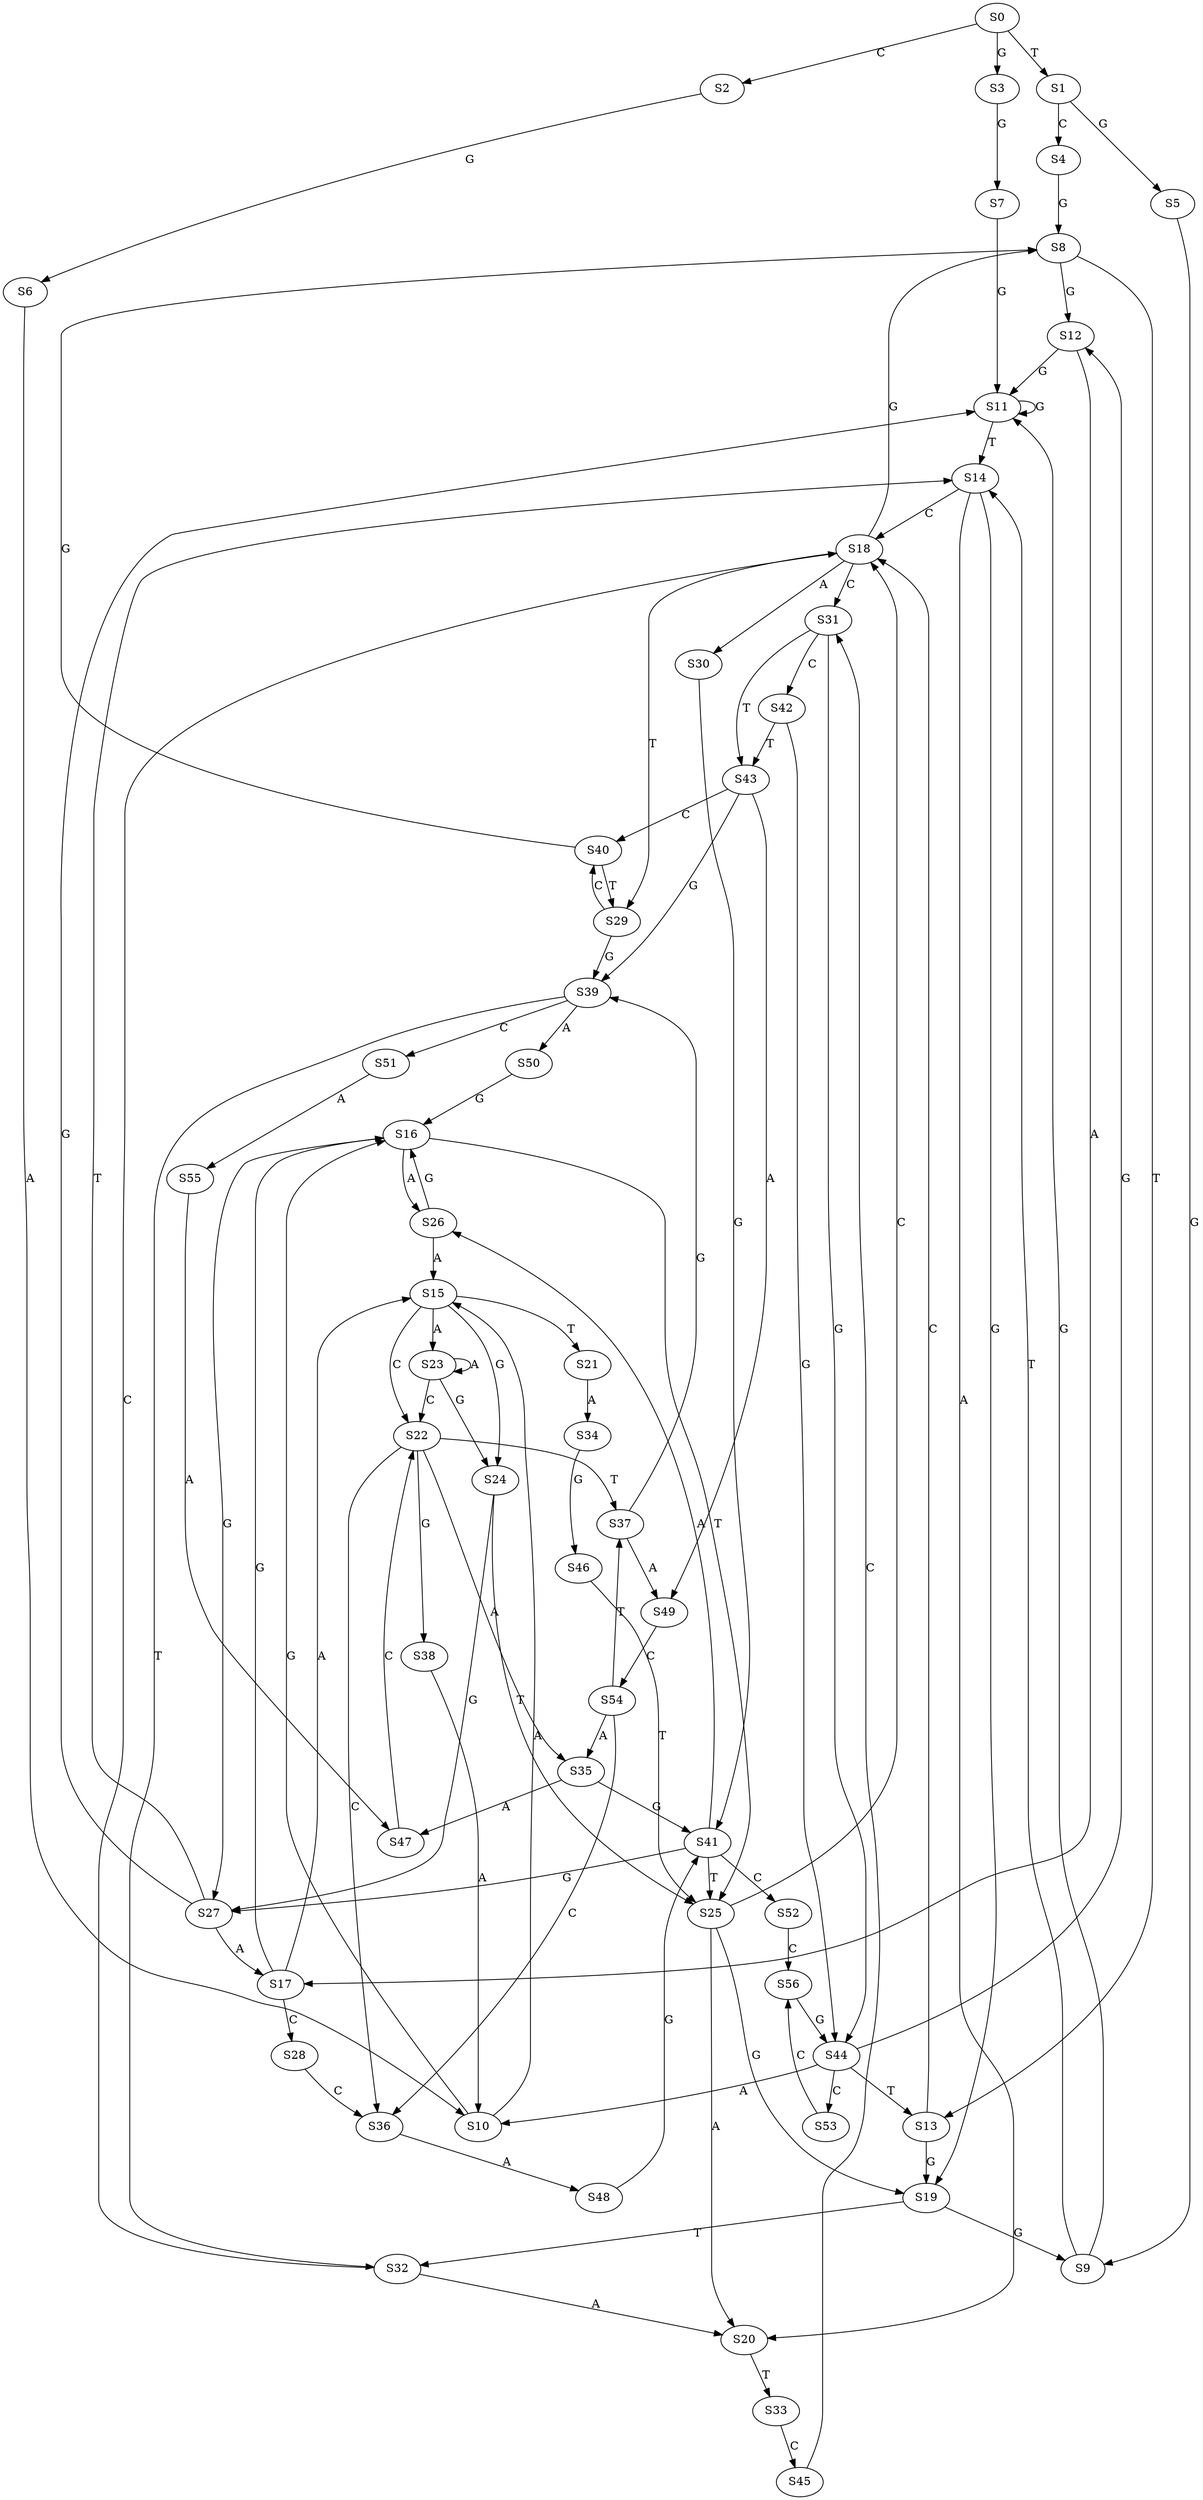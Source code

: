 strict digraph  {
	S0 -> S1 [ label = T ];
	S0 -> S2 [ label = C ];
	S0 -> S3 [ label = G ];
	S1 -> S4 [ label = C ];
	S1 -> S5 [ label = G ];
	S2 -> S6 [ label = G ];
	S3 -> S7 [ label = G ];
	S4 -> S8 [ label = G ];
	S5 -> S9 [ label = G ];
	S6 -> S10 [ label = A ];
	S7 -> S11 [ label = G ];
	S8 -> S12 [ label = G ];
	S8 -> S13 [ label = T ];
	S9 -> S14 [ label = T ];
	S9 -> S11 [ label = G ];
	S10 -> S15 [ label = A ];
	S10 -> S16 [ label = G ];
	S11 -> S14 [ label = T ];
	S11 -> S11 [ label = G ];
	S12 -> S17 [ label = A ];
	S12 -> S11 [ label = G ];
	S13 -> S18 [ label = C ];
	S13 -> S19 [ label = G ];
	S14 -> S20 [ label = A ];
	S14 -> S19 [ label = G ];
	S14 -> S18 [ label = C ];
	S15 -> S21 [ label = T ];
	S15 -> S22 [ label = C ];
	S15 -> S23 [ label = A ];
	S15 -> S24 [ label = G ];
	S16 -> S25 [ label = T ];
	S16 -> S26 [ label = A ];
	S16 -> S27 [ label = G ];
	S17 -> S15 [ label = A ];
	S17 -> S28 [ label = C ];
	S17 -> S16 [ label = G ];
	S18 -> S29 [ label = T ];
	S18 -> S8 [ label = G ];
	S18 -> S30 [ label = A ];
	S18 -> S31 [ label = C ];
	S19 -> S32 [ label = T ];
	S19 -> S9 [ label = G ];
	S20 -> S33 [ label = T ];
	S21 -> S34 [ label = A ];
	S22 -> S35 [ label = A ];
	S22 -> S36 [ label = C ];
	S22 -> S37 [ label = T ];
	S22 -> S38 [ label = G ];
	S23 -> S24 [ label = G ];
	S23 -> S22 [ label = C ];
	S23 -> S23 [ label = A ];
	S24 -> S25 [ label = T ];
	S24 -> S27 [ label = G ];
	S25 -> S20 [ label = A ];
	S25 -> S18 [ label = C ];
	S25 -> S19 [ label = G ];
	S26 -> S16 [ label = G ];
	S26 -> S15 [ label = A ];
	S27 -> S17 [ label = A ];
	S27 -> S14 [ label = T ];
	S27 -> S11 [ label = G ];
	S28 -> S36 [ label = C ];
	S29 -> S39 [ label = G ];
	S29 -> S40 [ label = C ];
	S30 -> S41 [ label = G ];
	S31 -> S42 [ label = C ];
	S31 -> S43 [ label = T ];
	S31 -> S44 [ label = G ];
	S32 -> S18 [ label = C ];
	S32 -> S20 [ label = A ];
	S33 -> S45 [ label = C ];
	S34 -> S46 [ label = G ];
	S35 -> S41 [ label = G ];
	S35 -> S47 [ label = A ];
	S36 -> S48 [ label = A ];
	S37 -> S49 [ label = A ];
	S37 -> S39 [ label = G ];
	S38 -> S10 [ label = A ];
	S39 -> S50 [ label = A ];
	S39 -> S32 [ label = T ];
	S39 -> S51 [ label = C ];
	S40 -> S29 [ label = T ];
	S40 -> S8 [ label = G ];
	S41 -> S27 [ label = G ];
	S41 -> S25 [ label = T ];
	S41 -> S52 [ label = C ];
	S41 -> S26 [ label = A ];
	S42 -> S44 [ label = G ];
	S42 -> S43 [ label = T ];
	S43 -> S49 [ label = A ];
	S43 -> S39 [ label = G ];
	S43 -> S40 [ label = C ];
	S44 -> S10 [ label = A ];
	S44 -> S13 [ label = T ];
	S44 -> S12 [ label = G ];
	S44 -> S53 [ label = C ];
	S45 -> S31 [ label = C ];
	S46 -> S25 [ label = T ];
	S47 -> S22 [ label = C ];
	S48 -> S41 [ label = G ];
	S49 -> S54 [ label = C ];
	S50 -> S16 [ label = G ];
	S51 -> S55 [ label = A ];
	S52 -> S56 [ label = C ];
	S53 -> S56 [ label = C ];
	S54 -> S36 [ label = C ];
	S54 -> S37 [ label = T ];
	S54 -> S35 [ label = A ];
	S55 -> S47 [ label = A ];
	S56 -> S44 [ label = G ];
}
